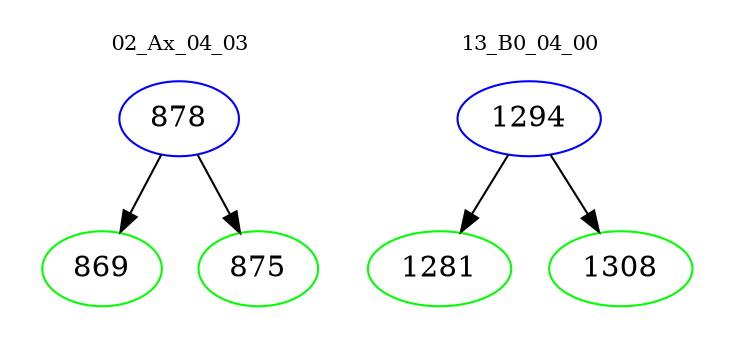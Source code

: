 digraph{
subgraph cluster_0 {
color = white
label = "02_Ax_04_03";
fontsize=10;
T0_878 [label="878", color="blue"]
T0_878 -> T0_869 [color="black"]
T0_869 [label="869", color="green"]
T0_878 -> T0_875 [color="black"]
T0_875 [label="875", color="green"]
}
subgraph cluster_1 {
color = white
label = "13_B0_04_00";
fontsize=10;
T1_1294 [label="1294", color="blue"]
T1_1294 -> T1_1281 [color="black"]
T1_1281 [label="1281", color="green"]
T1_1294 -> T1_1308 [color="black"]
T1_1308 [label="1308", color="green"]
}
}
